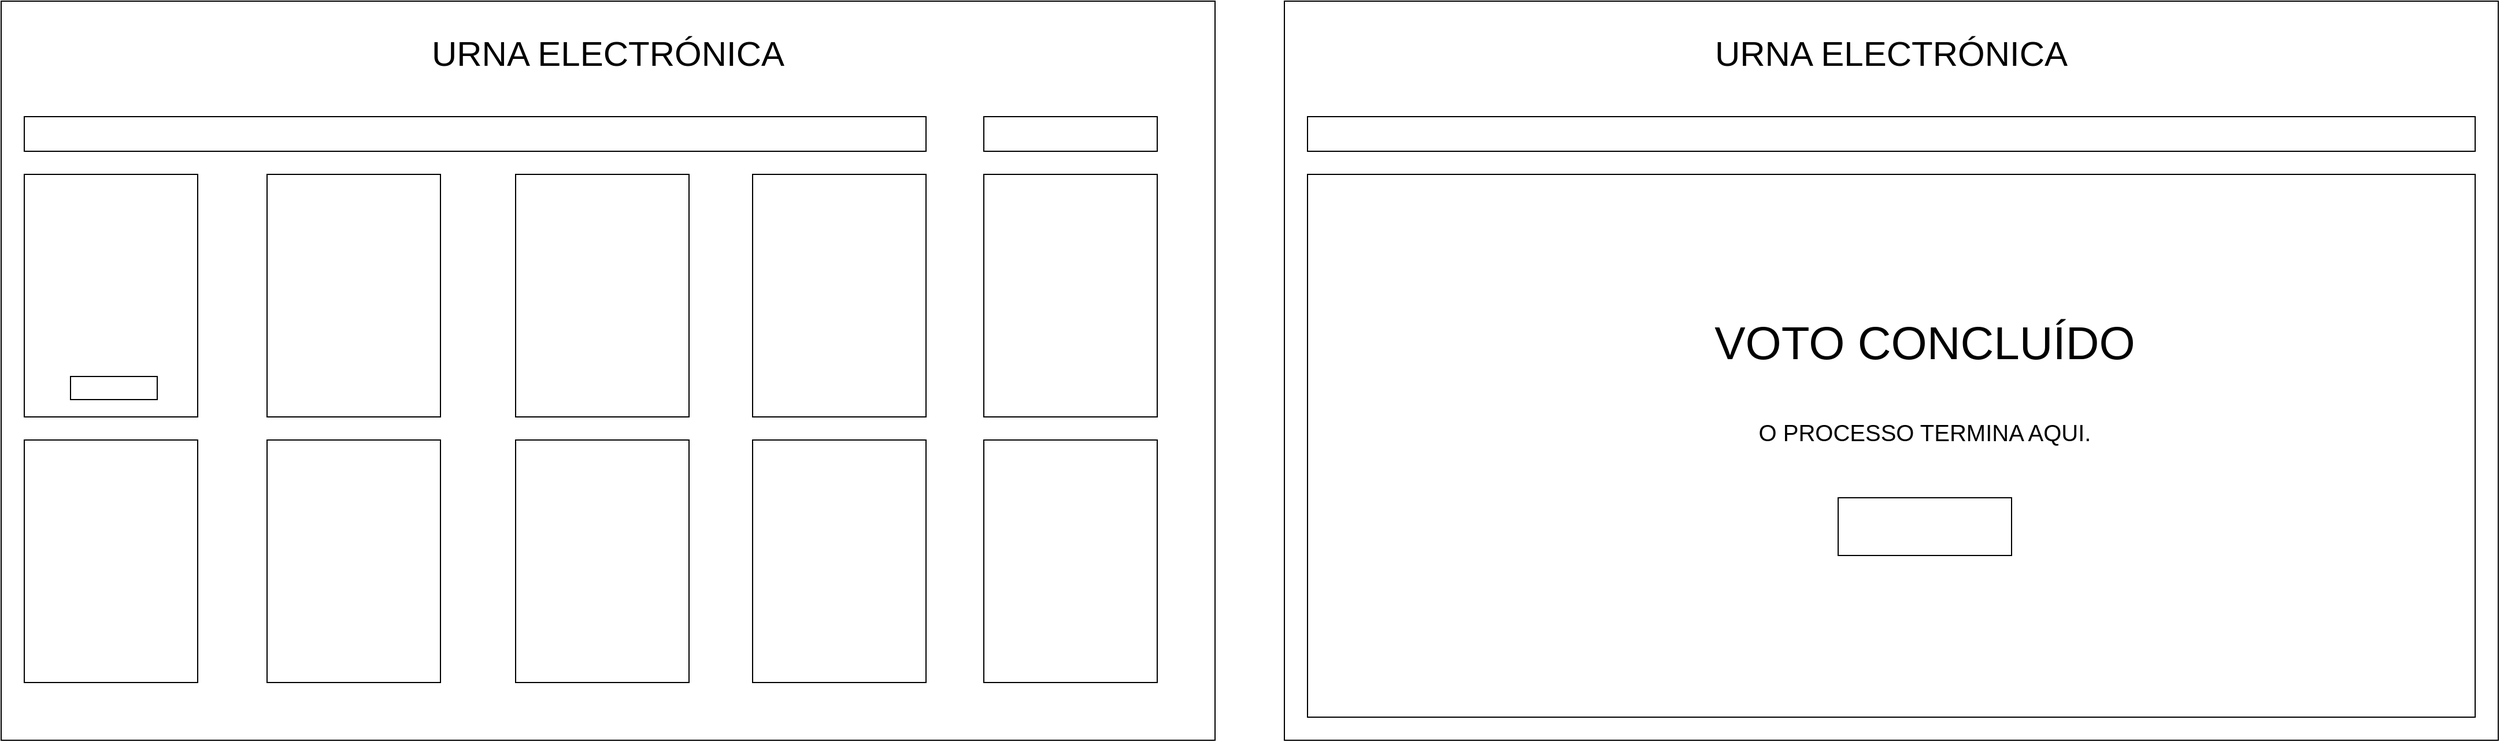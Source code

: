 <mxfile version="19.0.2" type="device"><diagram id="0XAfEeqsZmyOa1OdcwSg" name="Página-1"><mxGraphModel dx="2188" dy="1318" grid="1" gridSize="10" guides="1" tooltips="1" connect="1" arrows="1" fold="1" page="1" pageScale="1" pageWidth="1169" pageHeight="827" math="0" shadow="0"><root><mxCell id="0"/><mxCell id="1" parent="0"/><mxCell id="RAZtbqfxpUph58U2U1q9-1" value="" style="rounded=0;whiteSpace=wrap;html=1;" parent="1" vertex="1"><mxGeometry x="50" y="130" width="1050" height="640" as="geometry"/></mxCell><mxCell id="RAZtbqfxpUph58U2U1q9-5" value="" style="rounded=0;whiteSpace=wrap;html=1;" parent="1" vertex="1"><mxGeometry x="70" y="230" width="780" height="30" as="geometry"/></mxCell><mxCell id="RAZtbqfxpUph58U2U1q9-18" value="" style="rounded=0;whiteSpace=wrap;html=1;" parent="1" vertex="1"><mxGeometry x="70" y="280" width="150" height="210" as="geometry"/></mxCell><mxCell id="RAZtbqfxpUph58U2U1q9-28" value="" style="rounded=0;whiteSpace=wrap;html=1;" parent="1" vertex="1"><mxGeometry x="280" y="280" width="150" height="210" as="geometry"/></mxCell><mxCell id="RAZtbqfxpUph58U2U1q9-29" value="" style="rounded=0;whiteSpace=wrap;html=1;" parent="1" vertex="1"><mxGeometry x="495" y="280" width="150" height="210" as="geometry"/></mxCell><mxCell id="RAZtbqfxpUph58U2U1q9-30" value="" style="rounded=0;whiteSpace=wrap;html=1;" parent="1" vertex="1"><mxGeometry x="900" y="280" width="150" height="210" as="geometry"/></mxCell><mxCell id="RAZtbqfxpUph58U2U1q9-31" value="" style="rounded=0;whiteSpace=wrap;html=1;" parent="1" vertex="1"><mxGeometry x="900" y="510" width="150" height="210" as="geometry"/></mxCell><mxCell id="RAZtbqfxpUph58U2U1q9-32" value="" style="rounded=0;whiteSpace=wrap;html=1;" parent="1" vertex="1"><mxGeometry x="495" y="510" width="150" height="210" as="geometry"/></mxCell><mxCell id="RAZtbqfxpUph58U2U1q9-33" value="" style="rounded=0;whiteSpace=wrap;html=1;" parent="1" vertex="1"><mxGeometry x="280" y="510" width="150" height="210" as="geometry"/></mxCell><mxCell id="RAZtbqfxpUph58U2U1q9-34" value="" style="rounded=0;whiteSpace=wrap;html=1;" parent="1" vertex="1"><mxGeometry x="70" y="510" width="150" height="210" as="geometry"/></mxCell><mxCell id="RAZtbqfxpUph58U2U1q9-36" value="URNA ELECTRÓNICA" style="text;html=1;strokeColor=none;fillColor=none;align=center;verticalAlign=middle;whiteSpace=wrap;rounded=0;fontSize=30;" parent="1" vertex="1"><mxGeometry x="405" y="160" width="340" height="30" as="geometry"/></mxCell><mxCell id="QaFtNOHgaYu4j2jHKcxj-1" value="" style="rounded=0;whiteSpace=wrap;html=1;" vertex="1" parent="1"><mxGeometry x="1160" y="130" width="1050" height="640" as="geometry"/></mxCell><mxCell id="QaFtNOHgaYu4j2jHKcxj-3" value="" style="rounded=0;whiteSpace=wrap;html=1;" vertex="1" parent="1"><mxGeometry x="1180" y="230" width="1010" height="30" as="geometry"/></mxCell><mxCell id="QaFtNOHgaYu4j2jHKcxj-4" value="" style="rounded=0;whiteSpace=wrap;html=1;" vertex="1" parent="1"><mxGeometry x="1180" y="280" width="1010" height="470" as="geometry"/></mxCell><mxCell id="QaFtNOHgaYu4j2jHKcxj-13" value="URNA ELECTRÓNICA" style="text;html=1;strokeColor=none;fillColor=none;align=center;verticalAlign=middle;whiteSpace=wrap;rounded=0;fontSize=30;" vertex="1" parent="1"><mxGeometry x="1515" y="160" width="340" height="30" as="geometry"/></mxCell><mxCell id="QaFtNOHgaYu4j2jHKcxj-27" value="&lt;font style=&quot;font-size: 40px;&quot;&gt;VOTO CONCLUÍDO&lt;/font&gt;" style="text;html=1;strokeColor=none;fillColor=none;align=center;verticalAlign=middle;whiteSpace=wrap;rounded=0;fontSize=30;" vertex="1" parent="1"><mxGeometry x="1504" y="410" width="420" height="30" as="geometry"/></mxCell><mxCell id="QaFtNOHgaYu4j2jHKcxj-28" value="&lt;font style=&quot;font-size: 20px;&quot;&gt;O PROCESSO TERMINA AQUI.&lt;/font&gt;" style="text;html=1;strokeColor=none;fillColor=none;align=center;verticalAlign=middle;whiteSpace=wrap;rounded=0;fontSize=30;" vertex="1" parent="1"><mxGeometry x="1544" y="485" width="340" height="30" as="geometry"/></mxCell><mxCell id="QaFtNOHgaYu4j2jHKcxj-54" value="" style="rounded=0;whiteSpace=wrap;html=1;fontSize=30;" vertex="1" parent="1"><mxGeometry x="1639" y="560" width="150" height="50" as="geometry"/></mxCell><mxCell id="QaFtNOHgaYu4j2jHKcxj-55" value="" style="rounded=0;whiteSpace=wrap;html=1;fontSize=20;" vertex="1" parent="1"><mxGeometry x="110" y="455" width="75" height="20" as="geometry"/></mxCell><mxCell id="QaFtNOHgaYu4j2jHKcxj-56" value="" style="rounded=0;whiteSpace=wrap;html=1;" vertex="1" parent="1"><mxGeometry x="700" y="280" width="150" height="210" as="geometry"/></mxCell><mxCell id="QaFtNOHgaYu4j2jHKcxj-57" value="" style="rounded=0;whiteSpace=wrap;html=1;" vertex="1" parent="1"><mxGeometry x="700" y="510" width="150" height="210" as="geometry"/></mxCell><mxCell id="QaFtNOHgaYu4j2jHKcxj-58" value="" style="rounded=0;whiteSpace=wrap;html=1;fontSize=20;" vertex="1" parent="1"><mxGeometry x="900" y="230" width="150" height="30" as="geometry"/></mxCell></root></mxGraphModel></diagram></mxfile>